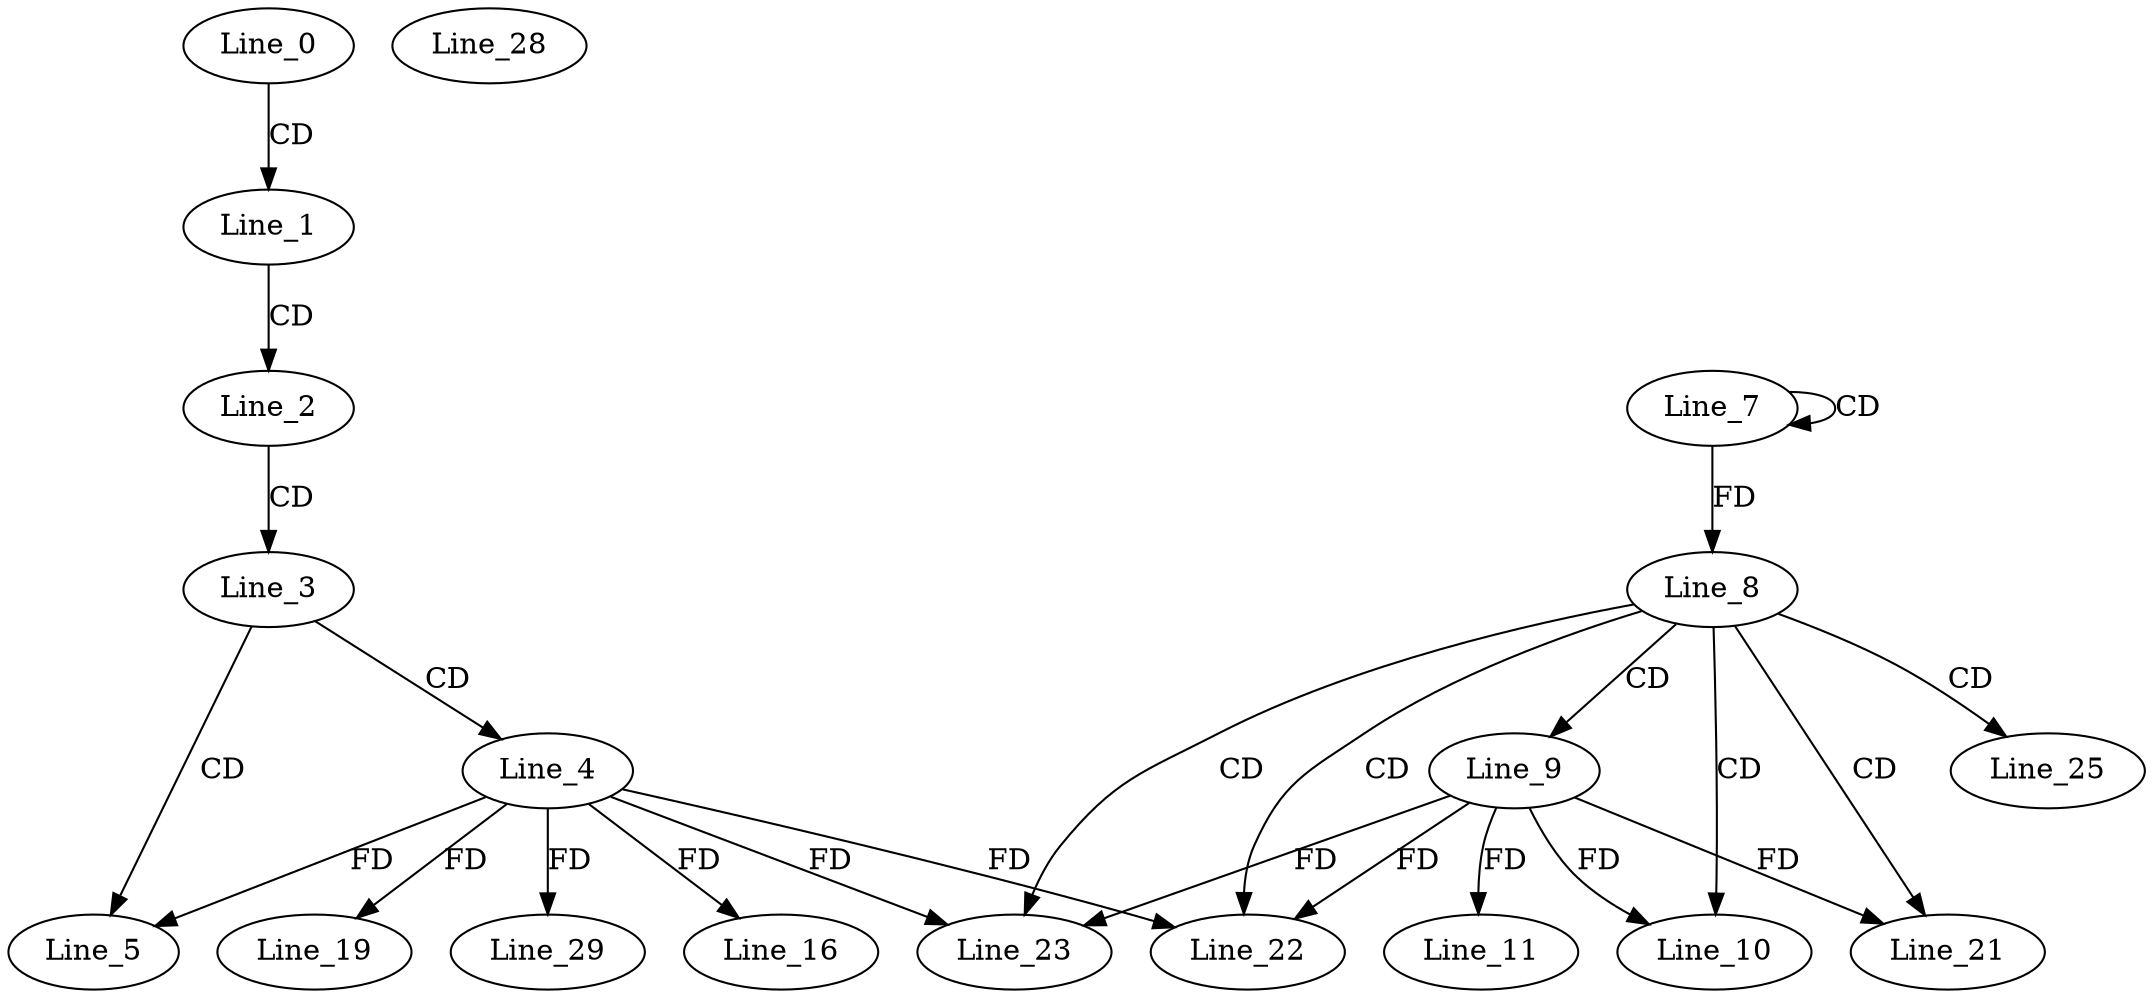 digraph G {
  Line_0;
  Line_1;
  Line_2;
  Line_3;
  Line_4;
  Line_5;
  Line_7;
  Line_7;
  Line_8;
  Line_9;
  Line_10;
  Line_11;
  Line_16;
  Line_19;
  Line_21;
  Line_21;
  Line_22;
  Line_22;
  Line_23;
  Line_23;
  Line_25;
  Line_28;
  Line_29;
  Line_0 -> Line_1 [ label="CD" ];
  Line_1 -> Line_2 [ label="CD" ];
  Line_2 -> Line_3 [ label="CD" ];
  Line_3 -> Line_4 [ label="CD" ];
  Line_3 -> Line_5 [ label="CD" ];
  Line_4 -> Line_5 [ label="FD" ];
  Line_7 -> Line_7 [ label="CD" ];
  Line_7 -> Line_8 [ label="FD" ];
  Line_8 -> Line_9 [ label="CD" ];
  Line_8 -> Line_10 [ label="CD" ];
  Line_9 -> Line_10 [ label="FD" ];
  Line_9 -> Line_11 [ label="FD" ];
  Line_4 -> Line_16 [ label="FD" ];
  Line_4 -> Line_19 [ label="FD" ];
  Line_8 -> Line_21 [ label="CD" ];
  Line_9 -> Line_21 [ label="FD" ];
  Line_8 -> Line_22 [ label="CD" ];
  Line_4 -> Line_22 [ label="FD" ];
  Line_9 -> Line_22 [ label="FD" ];
  Line_8 -> Line_23 [ label="CD" ];
  Line_4 -> Line_23 [ label="FD" ];
  Line_9 -> Line_23 [ label="FD" ];
  Line_8 -> Line_25 [ label="CD" ];
  Line_4 -> Line_29 [ label="FD" ];
}
